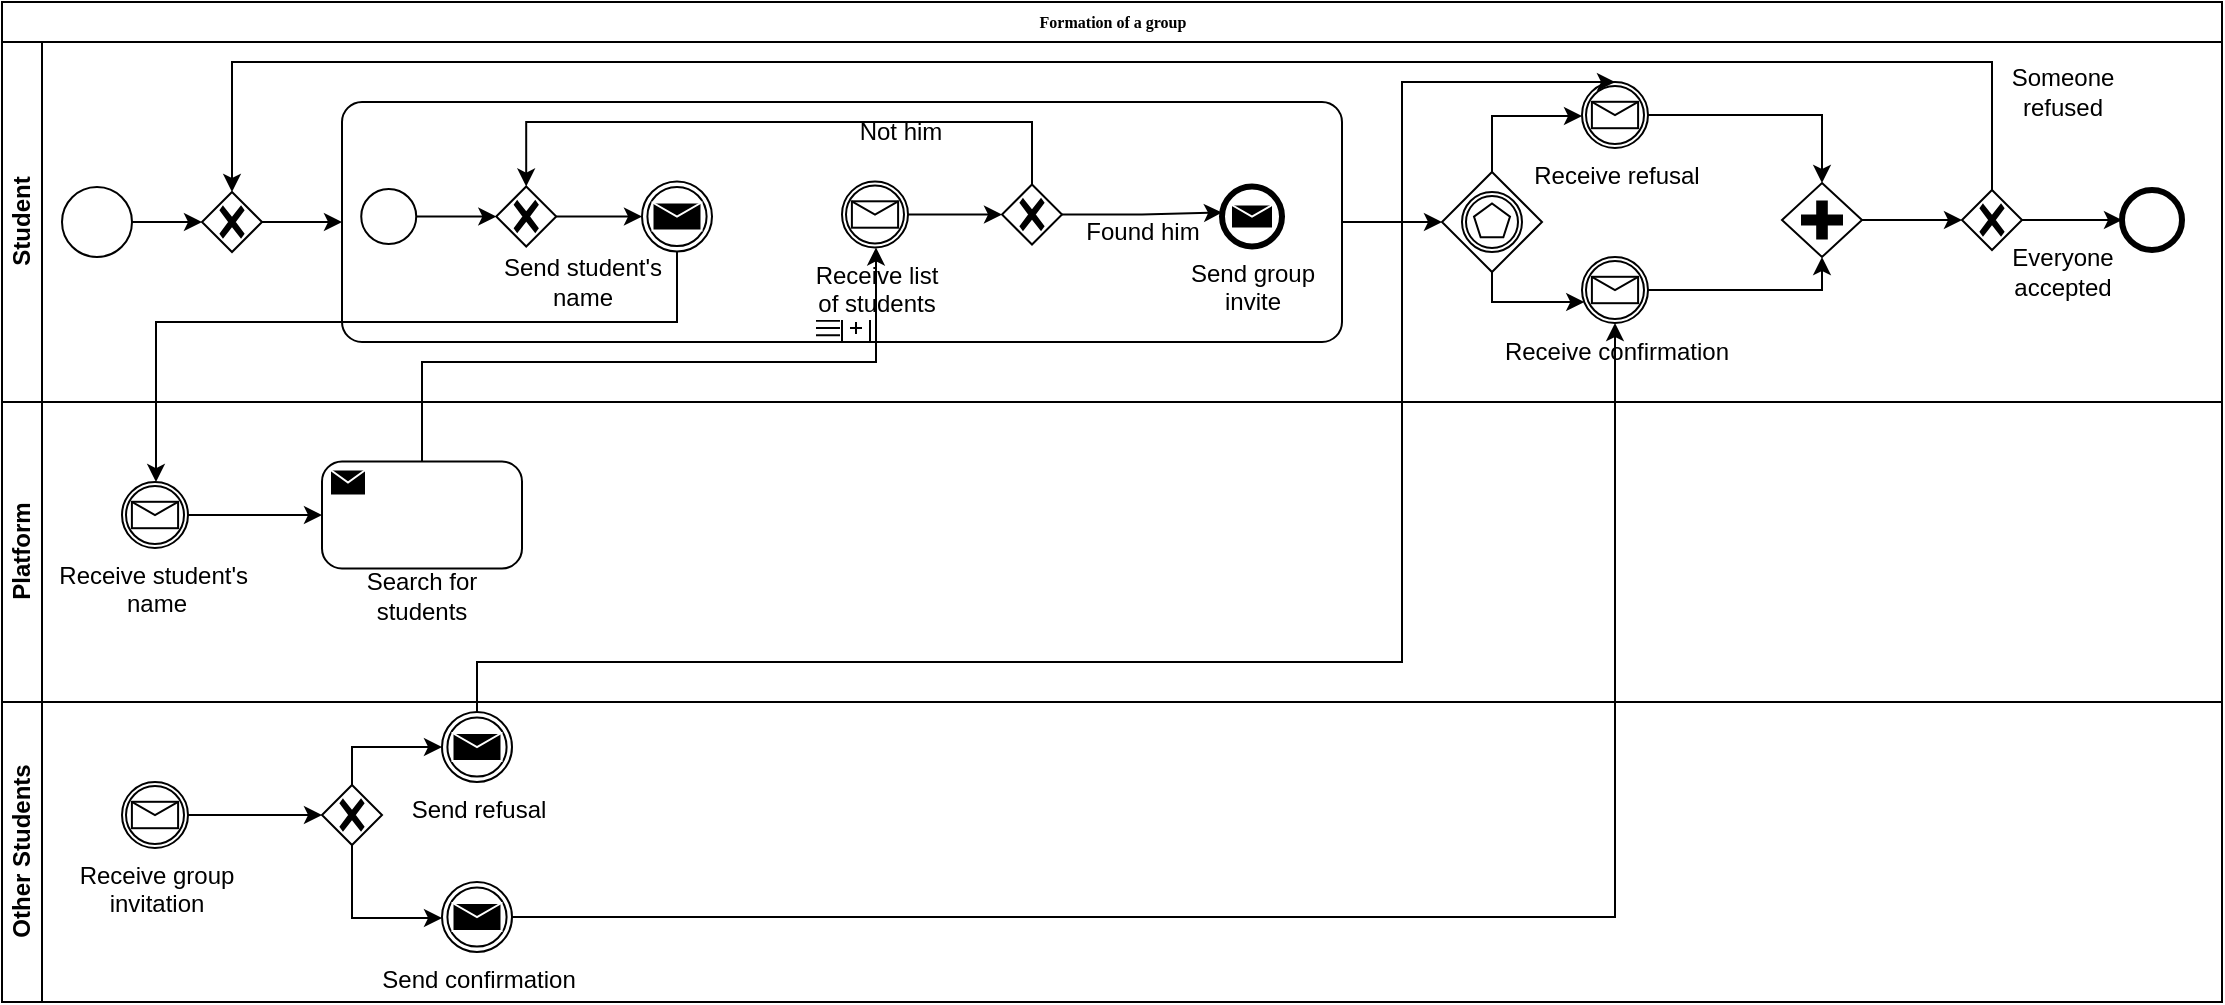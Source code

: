 <mxfile version="21.3.7" type="device">
  <diagram name="Page-1" id="c7488fd3-1785-93aa-aadb-54a6760d102a">
    <mxGraphModel dx="1449" dy="1348" grid="1" gridSize="10" guides="1" tooltips="1" connect="1" arrows="1" fold="1" page="1" pageScale="1" pageWidth="1100" pageHeight="850" background="none" math="0" shadow="0">
      <root>
        <mxCell id="0" />
        <mxCell id="1" parent="0" />
        <mxCell id="CDbokZhid0h3c1UekMTh-214" value="Formation of a group" style="swimlane;html=1;childLayout=stackLayout;horizontal=1;startSize=20;horizontalStack=0;rounded=0;shadow=0;labelBackgroundColor=none;strokeWidth=1;fontFamily=Verdana;fontSize=8;align=center;" vertex="1" parent="1">
          <mxGeometry x="60" y="140" width="1110" height="350" as="geometry" />
        </mxCell>
        <mxCell id="CDbokZhid0h3c1UekMTh-215" value="Student" style="swimlane;html=1;startSize=20;horizontal=0;" vertex="1" parent="CDbokZhid0h3c1UekMTh-214">
          <mxGeometry y="20" width="1110" height="180" as="geometry" />
        </mxCell>
        <mxCell id="CDbokZhid0h3c1UekMTh-404" style="edgeStyle=orthogonalEdgeStyle;rounded=0;orthogonalLoop=1;jettySize=auto;html=1;" edge="1" parent="CDbokZhid0h3c1UekMTh-215" source="CDbokZhid0h3c1UekMTh-304" target="CDbokZhid0h3c1UekMTh-403">
          <mxGeometry relative="1" as="geometry" />
        </mxCell>
        <mxCell id="CDbokZhid0h3c1UekMTh-304" value="" style="points=[[0.145,0.145,0],[0.5,0,0],[0.855,0.145,0],[1,0.5,0],[0.855,0.855,0],[0.5,1,0],[0.145,0.855,0],[0,0.5,0]];shape=mxgraph.bpmn.event;html=1;verticalLabelPosition=bottom;labelBackgroundColor=#ffffff;verticalAlign=top;align=center;perimeter=ellipsePerimeter;outlineConnect=0;aspect=fixed;outline=standard;symbol=general;" vertex="1" parent="CDbokZhid0h3c1UekMTh-215">
          <mxGeometry x="30" y="72.5" width="35" height="35" as="geometry" />
        </mxCell>
        <mxCell id="CDbokZhid0h3c1UekMTh-388" style="edgeStyle=orthogonalEdgeStyle;rounded=0;orthogonalLoop=1;jettySize=auto;html=1;entryX=0;entryY=0.5;entryDx=0;entryDy=0;entryPerimeter=0;" edge="1" parent="CDbokZhid0h3c1UekMTh-215" source="CDbokZhid0h3c1UekMTh-339" target="CDbokZhid0h3c1UekMTh-387">
          <mxGeometry relative="1" as="geometry" />
        </mxCell>
        <mxCell id="CDbokZhid0h3c1UekMTh-339" value="" style="points=[[0.25,0,0],[0.5,0,0],[0.75,0,0],[1,0.25,0],[1,0.5,0],[1,0.75,0],[0.75,1,0],[0.5,1,0],[0.25,1,0],[0,0.75,0],[0,0.5,0],[0,0.25,0]];shape=mxgraph.bpmn.task;whiteSpace=wrap;rectStyle=rounded;size=10;html=1;container=1;expand=0;collapsible=0;taskMarker=abstract;isLoopSub=1;isLoopMultiSeq=1;" vertex="1" parent="CDbokZhid0h3c1UekMTh-215">
          <mxGeometry x="170" y="30" width="500" height="120" as="geometry" />
        </mxCell>
        <mxCell id="CDbokZhid0h3c1UekMTh-371" style="edgeStyle=orthogonalEdgeStyle;rounded=0;orthogonalLoop=1;jettySize=auto;html=1;" edge="1" parent="CDbokZhid0h3c1UekMTh-339" source="CDbokZhid0h3c1UekMTh-340" target="CDbokZhid0h3c1UekMTh-370">
          <mxGeometry relative="1" as="geometry" />
        </mxCell>
        <mxCell id="CDbokZhid0h3c1UekMTh-340" value="" style="points=[[0.145,0.145,0],[0.5,0,0],[0.855,0.145,0],[1,0.5,0],[0.855,0.855,0],[0.5,1,0],[0.145,0.855,0],[0,0.5,0]];shape=mxgraph.bpmn.event;html=1;verticalLabelPosition=bottom;labelBackgroundColor=#ffffff;verticalAlign=top;align=center;perimeter=ellipsePerimeter;outlineConnect=0;aspect=fixed;outline=standard;symbol=general;" vertex="1" parent="CDbokZhid0h3c1UekMTh-339">
          <mxGeometry x="9.621" y="43.5" width="27.5" height="27.5" as="geometry" />
        </mxCell>
        <mxCell id="CDbokZhid0h3c1UekMTh-347" value="" style="points=[[0.145,0.145,0],[0.5,0,0],[0.855,0.145,0],[1,0.5,0],[0.855,0.855,0],[0.5,1,0],[0.145,0.855,0],[0,0.5,0]];shape=mxgraph.bpmn.event;html=1;verticalLabelPosition=bottom;labelBackgroundColor=#ffffff;verticalAlign=top;align=center;perimeter=ellipsePerimeter;outlineConnect=0;aspect=fixed;outline=throwing;symbol=message;" vertex="1" parent="CDbokZhid0h3c1UekMTh-339">
          <mxGeometry x="150.001" y="39.75" width="35" height="35" as="geometry" />
        </mxCell>
        <mxCell id="CDbokZhid0h3c1UekMTh-348" value="Send student&#39;s name" style="text;html=1;strokeColor=none;fillColor=none;align=center;verticalAlign=middle;whiteSpace=wrap;rounded=0;" vertex="1" parent="CDbokZhid0h3c1UekMTh-339">
          <mxGeometry x="70" y="74.75" width="100.77" height="30" as="geometry" />
        </mxCell>
        <mxCell id="CDbokZhid0h3c1UekMTh-368" style="edgeStyle=orthogonalEdgeStyle;rounded=0;orthogonalLoop=1;jettySize=auto;html=1;" edge="1" parent="CDbokZhid0h3c1UekMTh-339" source="CDbokZhid0h3c1UekMTh-355" target="CDbokZhid0h3c1UekMTh-366">
          <mxGeometry relative="1" as="geometry" />
        </mxCell>
        <mxCell id="CDbokZhid0h3c1UekMTh-355" value="&lt;div&gt;Receive list&lt;/div&gt;&lt;div&gt;of students&lt;br&gt;&lt;/div&gt;" style="points=[[0.145,0.145,0],[0.5,0,0],[0.855,0.145,0],[1,0.5,0],[0.855,0.855,0],[0.5,1,0],[0.145,0.855,0],[0,0.5,0]];shape=mxgraph.bpmn.event;html=1;verticalLabelPosition=bottom;labelBackgroundColor=#ffffff;verticalAlign=top;align=center;perimeter=ellipsePerimeter;outlineConnect=0;aspect=fixed;outline=catching;symbol=message;" vertex="1" parent="CDbokZhid0h3c1UekMTh-339">
          <mxGeometry x="250.0" y="39.75" width="33" height="33" as="geometry" />
        </mxCell>
        <mxCell id="CDbokZhid0h3c1UekMTh-369" style="edgeStyle=orthogonalEdgeStyle;rounded=0;orthogonalLoop=1;jettySize=auto;html=1;entryX=0;entryY=0.5;entryDx=0;entryDy=0;entryPerimeter=0;" edge="1" parent="CDbokZhid0h3c1UekMTh-339" source="CDbokZhid0h3c1UekMTh-366">
          <mxGeometry relative="1" as="geometry">
            <mxPoint x="440.001" y="55.25" as="targetPoint" />
          </mxGeometry>
        </mxCell>
        <mxCell id="CDbokZhid0h3c1UekMTh-373" style="edgeStyle=orthogonalEdgeStyle;rounded=0;orthogonalLoop=1;jettySize=auto;html=1;" edge="1" parent="CDbokZhid0h3c1UekMTh-339" source="CDbokZhid0h3c1UekMTh-366" target="CDbokZhid0h3c1UekMTh-370">
          <mxGeometry relative="1" as="geometry">
            <Array as="points">
              <mxPoint x="210" y="10" />
              <mxPoint x="210" y="10" />
            </Array>
          </mxGeometry>
        </mxCell>
        <mxCell id="CDbokZhid0h3c1UekMTh-366" value="" style="points=[[0.25,0.25,0],[0.5,0,0],[0.75,0.25,0],[1,0.5,0],[0.75,0.75,0],[0.5,1,0],[0.25,0.75,0],[0,0.5,0]];shape=mxgraph.bpmn.gateway2;html=1;verticalLabelPosition=bottom;labelBackgroundColor=#ffffff;verticalAlign=top;align=center;perimeter=rhombusPerimeter;outlineConnect=0;outline=none;symbol=none;gwType=exclusive;" vertex="1" parent="CDbokZhid0h3c1UekMTh-339">
          <mxGeometry x="330" y="41.25" width="30" height="30" as="geometry" />
        </mxCell>
        <mxCell id="CDbokZhid0h3c1UekMTh-372" style="edgeStyle=orthogonalEdgeStyle;rounded=0;orthogonalLoop=1;jettySize=auto;html=1;" edge="1" parent="CDbokZhid0h3c1UekMTh-339" source="CDbokZhid0h3c1UekMTh-370" target="CDbokZhid0h3c1UekMTh-347">
          <mxGeometry relative="1" as="geometry" />
        </mxCell>
        <mxCell id="CDbokZhid0h3c1UekMTh-370" value="" style="points=[[0.25,0.25,0],[0.5,0,0],[0.75,0.25,0],[1,0.5,0],[0.75,0.75,0],[0.5,1,0],[0.25,0.75,0],[0,0.5,0]];shape=mxgraph.bpmn.gateway2;html=1;verticalLabelPosition=bottom;labelBackgroundColor=#ffffff;verticalAlign=top;align=center;perimeter=rhombusPerimeter;outlineConnect=0;outline=none;symbol=none;gwType=exclusive;" vertex="1" parent="CDbokZhid0h3c1UekMTh-339">
          <mxGeometry x="77.12" y="42.25" width="30" height="30" as="geometry" />
        </mxCell>
        <mxCell id="CDbokZhid0h3c1UekMTh-376" value="Found him" style="text;html=1;strokeColor=none;fillColor=none;align=center;verticalAlign=middle;whiteSpace=wrap;rounded=0;" vertex="1" parent="CDbokZhid0h3c1UekMTh-339">
          <mxGeometry x="350" y="50" width="100.77" height="30" as="geometry" />
        </mxCell>
        <mxCell id="CDbokZhid0h3c1UekMTh-377" value="&lt;div&gt;Send group&lt;/div&gt;&lt;div&gt;invite&lt;br&gt;&lt;/div&gt;" style="points=[[0.145,0.145,0],[0.5,0,0],[0.855,0.145,0],[1,0.5,0],[0.855,0.855,0],[0.5,1,0],[0.145,0.855,0],[0,0.5,0]];shape=mxgraph.bpmn.event;html=1;verticalLabelPosition=bottom;labelBackgroundColor=#ffffff;verticalAlign=top;align=center;perimeter=ellipsePerimeter;outlineConnect=0;aspect=fixed;outline=end;symbol=message;" vertex="1" parent="CDbokZhid0h3c1UekMTh-339">
          <mxGeometry x="440" y="42.25" width="30" height="30" as="geometry" />
        </mxCell>
        <mxCell id="CDbokZhid0h3c1UekMTh-375" value="Not him" style="text;html=1;strokeColor=none;fillColor=none;align=center;verticalAlign=middle;whiteSpace=wrap;rounded=0;" vertex="1" parent="CDbokZhid0h3c1UekMTh-339">
          <mxGeometry x="229.23" width="100.77" height="30" as="geometry" />
        </mxCell>
        <mxCell id="CDbokZhid0h3c1UekMTh-391" style="edgeStyle=orthogonalEdgeStyle;rounded=0;orthogonalLoop=1;jettySize=auto;html=1;" edge="1" parent="CDbokZhid0h3c1UekMTh-215" source="CDbokZhid0h3c1UekMTh-387" target="CDbokZhid0h3c1UekMTh-390">
          <mxGeometry relative="1" as="geometry">
            <Array as="points">
              <mxPoint x="745" y="130" />
            </Array>
          </mxGeometry>
        </mxCell>
        <mxCell id="CDbokZhid0h3c1UekMTh-392" style="edgeStyle=orthogonalEdgeStyle;rounded=0;orthogonalLoop=1;jettySize=auto;html=1;" edge="1" parent="CDbokZhid0h3c1UekMTh-215" source="CDbokZhid0h3c1UekMTh-387" target="CDbokZhid0h3c1UekMTh-389">
          <mxGeometry relative="1" as="geometry">
            <Array as="points">
              <mxPoint x="745" y="37" />
            </Array>
          </mxGeometry>
        </mxCell>
        <mxCell id="CDbokZhid0h3c1UekMTh-387" value="" style="points=[[0.25,0.25,0],[0.5,0,0],[0.75,0.25,0],[1,0.5,0],[0.75,0.75,0],[0.5,1,0],[0.25,0.75,0],[0,0.5,0]];shape=mxgraph.bpmn.gateway2;html=1;verticalLabelPosition=bottom;labelBackgroundColor=#ffffff;verticalAlign=top;align=center;perimeter=rhombusPerimeter;outlineConnect=0;outline=catching;symbol=multiple;" vertex="1" parent="CDbokZhid0h3c1UekMTh-215">
          <mxGeometry x="720" y="65" width="50" height="50" as="geometry" />
        </mxCell>
        <mxCell id="CDbokZhid0h3c1UekMTh-399" style="edgeStyle=orthogonalEdgeStyle;rounded=0;orthogonalLoop=1;jettySize=auto;html=1;" edge="1" parent="CDbokZhid0h3c1UekMTh-215" source="CDbokZhid0h3c1UekMTh-389" target="CDbokZhid0h3c1UekMTh-397">
          <mxGeometry relative="1" as="geometry" />
        </mxCell>
        <mxCell id="CDbokZhid0h3c1UekMTh-389" value="&lt;div&gt;Receive refusal&lt;br&gt;&lt;/div&gt;" style="points=[[0.145,0.145,0],[0.5,0,0],[0.855,0.145,0],[1,0.5,0],[0.855,0.855,0],[0.5,1,0],[0.145,0.855,0],[0,0.5,0]];shape=mxgraph.bpmn.event;html=1;verticalLabelPosition=bottom;labelBackgroundColor=#ffffff;verticalAlign=top;align=center;perimeter=ellipsePerimeter;outlineConnect=0;aspect=fixed;outline=catching;symbol=message;" vertex="1" parent="CDbokZhid0h3c1UekMTh-215">
          <mxGeometry x="790" y="20" width="33" height="33" as="geometry" />
        </mxCell>
        <mxCell id="CDbokZhid0h3c1UekMTh-398" style="edgeStyle=orthogonalEdgeStyle;rounded=0;orthogonalLoop=1;jettySize=auto;html=1;" edge="1" parent="CDbokZhid0h3c1UekMTh-215" source="CDbokZhid0h3c1UekMTh-390" target="CDbokZhid0h3c1UekMTh-397">
          <mxGeometry relative="1" as="geometry">
            <Array as="points">
              <mxPoint x="910" y="124" />
            </Array>
          </mxGeometry>
        </mxCell>
        <mxCell id="CDbokZhid0h3c1UekMTh-390" value="&lt;div&gt;Receive confirmation&lt;br&gt;&lt;/div&gt;" style="points=[[0.145,0.145,0],[0.5,0,0],[0.855,0.145,0],[1,0.5,0],[0.855,0.855,0],[0.5,1,0],[0.145,0.855,0],[0,0.5,0]];shape=mxgraph.bpmn.event;html=1;verticalLabelPosition=bottom;labelBackgroundColor=#ffffff;verticalAlign=top;align=center;perimeter=ellipsePerimeter;outlineConnect=0;aspect=fixed;outline=catching;symbol=message;" vertex="1" parent="CDbokZhid0h3c1UekMTh-215">
          <mxGeometry x="790" y="107.5" width="33" height="33" as="geometry" />
        </mxCell>
        <mxCell id="CDbokZhid0h3c1UekMTh-401" style="edgeStyle=orthogonalEdgeStyle;rounded=0;orthogonalLoop=1;jettySize=auto;html=1;entryX=0;entryY=0.5;entryDx=0;entryDy=0;entryPerimeter=0;" edge="1" parent="CDbokZhid0h3c1UekMTh-215" source="CDbokZhid0h3c1UekMTh-397" target="CDbokZhid0h3c1UekMTh-400">
          <mxGeometry relative="1" as="geometry" />
        </mxCell>
        <mxCell id="CDbokZhid0h3c1UekMTh-397" value="" style="points=[[0.25,0.25,0],[0.5,0,0],[0.75,0.25,0],[1,0.5,0],[0.75,0.75,0],[0.5,1,0],[0.25,0.75,0],[0,0.5,0]];shape=mxgraph.bpmn.gateway2;html=1;verticalLabelPosition=bottom;labelBackgroundColor=#ffffff;verticalAlign=top;align=center;perimeter=rhombusPerimeter;outlineConnect=0;outline=none;symbol=none;gwType=parallel;" vertex="1" parent="CDbokZhid0h3c1UekMTh-215">
          <mxGeometry x="890" y="70.5" width="40" height="37" as="geometry" />
        </mxCell>
        <mxCell id="CDbokZhid0h3c1UekMTh-406" style="edgeStyle=orthogonalEdgeStyle;rounded=0;orthogonalLoop=1;jettySize=auto;html=1;" edge="1" parent="CDbokZhid0h3c1UekMTh-215" source="CDbokZhid0h3c1UekMTh-400" target="CDbokZhid0h3c1UekMTh-403">
          <mxGeometry relative="1" as="geometry">
            <Array as="points">
              <mxPoint x="995" y="10" />
              <mxPoint x="115" y="10" />
            </Array>
          </mxGeometry>
        </mxCell>
        <mxCell id="CDbokZhid0h3c1UekMTh-408" style="edgeStyle=orthogonalEdgeStyle;rounded=0;orthogonalLoop=1;jettySize=auto;html=1;entryX=0;entryY=0.5;entryDx=0;entryDy=0;entryPerimeter=0;" edge="1" parent="CDbokZhid0h3c1UekMTh-215" source="CDbokZhid0h3c1UekMTh-400" target="CDbokZhid0h3c1UekMTh-407">
          <mxGeometry relative="1" as="geometry" />
        </mxCell>
        <mxCell id="CDbokZhid0h3c1UekMTh-400" value="" style="points=[[0.25,0.25,0],[0.5,0,0],[0.75,0.25,0],[1,0.5,0],[0.75,0.75,0],[0.5,1,0],[0.25,0.75,0],[0,0.5,0]];shape=mxgraph.bpmn.gateway2;html=1;verticalLabelPosition=bottom;labelBackgroundColor=#ffffff;verticalAlign=top;align=center;perimeter=rhombusPerimeter;outlineConnect=0;outline=none;symbol=none;gwType=exclusive;" vertex="1" parent="CDbokZhid0h3c1UekMTh-215">
          <mxGeometry x="980" y="74" width="30" height="30" as="geometry" />
        </mxCell>
        <mxCell id="CDbokZhid0h3c1UekMTh-405" style="edgeStyle=orthogonalEdgeStyle;rounded=0;orthogonalLoop=1;jettySize=auto;html=1;entryX=0;entryY=0.5;entryDx=0;entryDy=0;entryPerimeter=0;" edge="1" parent="CDbokZhid0h3c1UekMTh-215" source="CDbokZhid0h3c1UekMTh-403" target="CDbokZhid0h3c1UekMTh-339">
          <mxGeometry relative="1" as="geometry" />
        </mxCell>
        <mxCell id="CDbokZhid0h3c1UekMTh-403" value="" style="points=[[0.25,0.25,0],[0.5,0,0],[0.75,0.25,0],[1,0.5,0],[0.75,0.75,0],[0.5,1,0],[0.25,0.75,0],[0,0.5,0]];shape=mxgraph.bpmn.gateway2;html=1;verticalLabelPosition=bottom;labelBackgroundColor=#ffffff;verticalAlign=top;align=center;perimeter=rhombusPerimeter;outlineConnect=0;outline=none;symbol=none;gwType=exclusive;" vertex="1" parent="CDbokZhid0h3c1UekMTh-215">
          <mxGeometry x="100" y="75" width="30" height="30" as="geometry" />
        </mxCell>
        <mxCell id="CDbokZhid0h3c1UekMTh-407" value="" style="points=[[0.145,0.145,0],[0.5,0,0],[0.855,0.145,0],[1,0.5,0],[0.855,0.855,0],[0.5,1,0],[0.145,0.855,0],[0,0.5,0]];shape=mxgraph.bpmn.event;html=1;verticalLabelPosition=bottom;labelBackgroundColor=#ffffff;verticalAlign=top;align=center;perimeter=ellipsePerimeter;outlineConnect=0;aspect=fixed;outline=end;symbol=terminate2;" vertex="1" parent="CDbokZhid0h3c1UekMTh-215">
          <mxGeometry x="1060" y="74" width="30" height="30" as="geometry" />
        </mxCell>
        <mxCell id="CDbokZhid0h3c1UekMTh-409" value="&lt;div&gt;Someone &lt;br&gt;&lt;/div&gt;&lt;div&gt;refused&lt;br&gt;&lt;/div&gt;" style="text;html=1;strokeColor=none;fillColor=none;align=center;verticalAlign=middle;whiteSpace=wrap;rounded=0;" vertex="1" parent="CDbokZhid0h3c1UekMTh-215">
          <mxGeometry x="980" y="10" width="100.77" height="30" as="geometry" />
        </mxCell>
        <mxCell id="CDbokZhid0h3c1UekMTh-410" value="Everyone accepted" style="text;html=1;strokeColor=none;fillColor=none;align=center;verticalAlign=middle;whiteSpace=wrap;rounded=0;" vertex="1" parent="CDbokZhid0h3c1UekMTh-215">
          <mxGeometry x="980" y="100" width="100.77" height="30" as="geometry" />
        </mxCell>
        <mxCell id="CDbokZhid0h3c1UekMTh-308" value="Platform" style="swimlane;html=1;startSize=20;horizontal=0;" vertex="1" parent="CDbokZhid0h3c1UekMTh-214">
          <mxGeometry y="200" width="1110" height="150" as="geometry" />
        </mxCell>
        <mxCell id="CDbokZhid0h3c1UekMTh-316" style="edgeStyle=orthogonalEdgeStyle;rounded=0;orthogonalLoop=1;jettySize=auto;html=1;entryX=0;entryY=0.5;entryDx=0;entryDy=0;" edge="1" parent="CDbokZhid0h3c1UekMTh-308" source="CDbokZhid0h3c1UekMTh-314">
          <mxGeometry relative="1" as="geometry">
            <mxPoint x="160" y="56.5" as="targetPoint" />
          </mxGeometry>
        </mxCell>
        <mxCell id="CDbokZhid0h3c1UekMTh-314" value="&lt;div&gt;Receive student&#39;s&amp;nbsp;&lt;/div&gt;&lt;div&gt;name&lt;br&gt;&lt;/div&gt;" style="points=[[0.145,0.145,0],[0.5,0,0],[0.855,0.145,0],[1,0.5,0],[0.855,0.855,0],[0.5,1,0],[0.145,0.855,0],[0,0.5,0]];shape=mxgraph.bpmn.event;html=1;verticalLabelPosition=bottom;labelBackgroundColor=#ffffff;verticalAlign=top;align=center;perimeter=ellipsePerimeter;outlineConnect=0;aspect=fixed;outline=catching;symbol=message;" vertex="1" parent="CDbokZhid0h3c1UekMTh-308">
          <mxGeometry x="60" y="40" width="33" height="33" as="geometry" />
        </mxCell>
        <mxCell id="CDbokZhid0h3c1UekMTh-317" value="Search for students" style="text;html=1;strokeColor=none;fillColor=none;align=center;verticalAlign=middle;whiteSpace=wrap;rounded=0;" vertex="1" parent="CDbokZhid0h3c1UekMTh-308">
          <mxGeometry x="160" y="81.5" width="100" height="30" as="geometry" />
        </mxCell>
        <mxCell id="CDbokZhid0h3c1UekMTh-353" value="" style="points=[[0.25,0,0],[0.5,0,0],[0.75,0,0],[1,0.25,0],[1,0.5,0],[1,0.75,0],[0.75,1,0],[0.5,1,0],[0.25,1,0],[0,0.75,0],[0,0.5,0],[0,0.25,0]];shape=mxgraph.bpmn.task;whiteSpace=wrap;rectStyle=rounded;size=10;html=1;container=1;expand=0;collapsible=0;taskMarker=send;" vertex="1" parent="CDbokZhid0h3c1UekMTh-308">
          <mxGeometry x="160" y="29.75" width="100" height="53.5" as="geometry" />
        </mxCell>
        <mxCell id="CDbokZhid0h3c1UekMTh-349" style="edgeStyle=orthogonalEdgeStyle;rounded=0;orthogonalLoop=1;jettySize=auto;html=1;" edge="1" parent="CDbokZhid0h3c1UekMTh-214" source="CDbokZhid0h3c1UekMTh-347" target="CDbokZhid0h3c1UekMTh-314">
          <mxGeometry relative="1" as="geometry">
            <Array as="points">
              <mxPoint x="338" y="160" />
              <mxPoint x="77" y="160" />
            </Array>
          </mxGeometry>
        </mxCell>
        <mxCell id="CDbokZhid0h3c1UekMTh-356" style="edgeStyle=orthogonalEdgeStyle;rounded=0;orthogonalLoop=1;jettySize=auto;html=1;" edge="1" parent="CDbokZhid0h3c1UekMTh-214" source="CDbokZhid0h3c1UekMTh-353" target="CDbokZhid0h3c1UekMTh-355">
          <mxGeometry relative="1" as="geometry">
            <Array as="points">
              <mxPoint x="210" y="180" />
              <mxPoint x="437" y="180" />
            </Array>
          </mxGeometry>
        </mxCell>
        <mxCell id="CDbokZhid0h3c1UekMTh-329" value="Other Students" style="swimlane;html=1;startSize=20;horizontal=0;" vertex="1" parent="1">
          <mxGeometry x="60" y="490" width="1110" height="150" as="geometry" />
        </mxCell>
        <mxCell id="CDbokZhid0h3c1UekMTh-330" style="edgeStyle=orthogonalEdgeStyle;rounded=0;orthogonalLoop=1;jettySize=auto;html=1;entryX=0;entryY=0.5;entryDx=0;entryDy=0;" edge="1" parent="CDbokZhid0h3c1UekMTh-329" source="CDbokZhid0h3c1UekMTh-331">
          <mxGeometry relative="1" as="geometry">
            <mxPoint x="160" y="56.5" as="targetPoint" />
          </mxGeometry>
        </mxCell>
        <mxCell id="CDbokZhid0h3c1UekMTh-331" value="&lt;div&gt;Receive group&lt;/div&gt;&lt;div&gt;invitation&lt;br&gt;&lt;/div&gt;" style="points=[[0.145,0.145,0],[0.5,0,0],[0.855,0.145,0],[1,0.5,0],[0.855,0.855,0],[0.5,1,0],[0.145,0.855,0],[0,0.5,0]];shape=mxgraph.bpmn.event;html=1;verticalLabelPosition=bottom;labelBackgroundColor=#ffffff;verticalAlign=top;align=center;perimeter=ellipsePerimeter;outlineConnect=0;aspect=fixed;outline=catching;symbol=message;" vertex="1" parent="CDbokZhid0h3c1UekMTh-329">
          <mxGeometry x="60" y="40" width="33" height="33" as="geometry" />
        </mxCell>
        <mxCell id="CDbokZhid0h3c1UekMTh-381" style="edgeStyle=orthogonalEdgeStyle;rounded=0;orthogonalLoop=1;jettySize=auto;html=1;" edge="1" parent="CDbokZhid0h3c1UekMTh-329" source="CDbokZhid0h3c1UekMTh-379" target="CDbokZhid0h3c1UekMTh-380">
          <mxGeometry relative="1" as="geometry">
            <Array as="points">
              <mxPoint x="175" y="108" />
            </Array>
          </mxGeometry>
        </mxCell>
        <mxCell id="CDbokZhid0h3c1UekMTh-385" style="edgeStyle=orthogonalEdgeStyle;rounded=0;orthogonalLoop=1;jettySize=auto;html=1;entryX=0;entryY=0.5;entryDx=0;entryDy=0;entryPerimeter=0;" edge="1" parent="CDbokZhid0h3c1UekMTh-329" source="CDbokZhid0h3c1UekMTh-379" target="CDbokZhid0h3c1UekMTh-382">
          <mxGeometry relative="1" as="geometry">
            <Array as="points">
              <mxPoint x="175" y="22" />
            </Array>
          </mxGeometry>
        </mxCell>
        <mxCell id="CDbokZhid0h3c1UekMTh-379" value="" style="points=[[0.25,0.25,0],[0.5,0,0],[0.75,0.25,0],[1,0.5,0],[0.75,0.75,0],[0.5,1,0],[0.25,0.75,0],[0,0.5,0]];shape=mxgraph.bpmn.gateway2;html=1;verticalLabelPosition=bottom;labelBackgroundColor=#ffffff;verticalAlign=top;align=center;perimeter=rhombusPerimeter;outlineConnect=0;outline=none;symbol=none;gwType=exclusive;" vertex="1" parent="CDbokZhid0h3c1UekMTh-329">
          <mxGeometry x="160" y="41.5" width="30" height="30" as="geometry" />
        </mxCell>
        <mxCell id="CDbokZhid0h3c1UekMTh-380" value="&lt;div&gt;Send confirmation&lt;/div&gt;" style="points=[[0.145,0.145,0],[0.5,0,0],[0.855,0.145,0],[1,0.5,0],[0.855,0.855,0],[0.5,1,0],[0.145,0.855,0],[0,0.5,0]];shape=mxgraph.bpmn.event;html=1;verticalLabelPosition=bottom;labelBackgroundColor=#ffffff;verticalAlign=top;align=center;perimeter=ellipsePerimeter;outlineConnect=0;aspect=fixed;outline=throwing;symbol=message;" vertex="1" parent="CDbokZhid0h3c1UekMTh-329">
          <mxGeometry x="220.001" y="90" width="35" height="35" as="geometry" />
        </mxCell>
        <mxCell id="CDbokZhid0h3c1UekMTh-382" value="Send refusal" style="points=[[0.145,0.145,0],[0.5,0,0],[0.855,0.145,0],[1,0.5,0],[0.855,0.855,0],[0.5,1,0],[0.145,0.855,0],[0,0.5,0]];shape=mxgraph.bpmn.event;html=1;verticalLabelPosition=bottom;labelBackgroundColor=#ffffff;verticalAlign=top;align=center;perimeter=ellipsePerimeter;outlineConnect=0;aspect=fixed;outline=throwing;symbol=message;" vertex="1" parent="CDbokZhid0h3c1UekMTh-329">
          <mxGeometry x="220.001" y="5" width="35" height="35" as="geometry" />
        </mxCell>
        <mxCell id="CDbokZhid0h3c1UekMTh-411" style="edgeStyle=orthogonalEdgeStyle;rounded=0;orthogonalLoop=1;jettySize=auto;html=1;" edge="1" parent="1" source="CDbokZhid0h3c1UekMTh-382" target="CDbokZhid0h3c1UekMTh-389">
          <mxGeometry relative="1" as="geometry">
            <Array as="points">
              <mxPoint x="298" y="470" />
              <mxPoint x="760" y="470" />
              <mxPoint x="760" y="180" />
            </Array>
          </mxGeometry>
        </mxCell>
        <mxCell id="CDbokZhid0h3c1UekMTh-412" style="edgeStyle=orthogonalEdgeStyle;rounded=0;orthogonalLoop=1;jettySize=auto;html=1;" edge="1" parent="1" source="CDbokZhid0h3c1UekMTh-380" target="CDbokZhid0h3c1UekMTh-390">
          <mxGeometry relative="1" as="geometry" />
        </mxCell>
      </root>
    </mxGraphModel>
  </diagram>
</mxfile>
